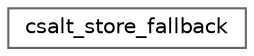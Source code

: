 digraph "Graphical Class Hierarchy"
{
 // LATEX_PDF_SIZE
  bgcolor="transparent";
  edge [fontname=Helvetica,fontsize=10,labelfontname=Helvetica,labelfontsize=10];
  node [fontname=Helvetica,fontsize=10,shape=box,height=0.2,width=0.4];
  rankdir="LR";
  Node0 [id="Node000000",label="csalt_store_fallback",height=0.2,width=0.4,color="grey40", fillcolor="white", style="filled",URL="$structcsalt__store__fallback.html",tooltip="Implements a fallback mechanism for read operations."];
}
